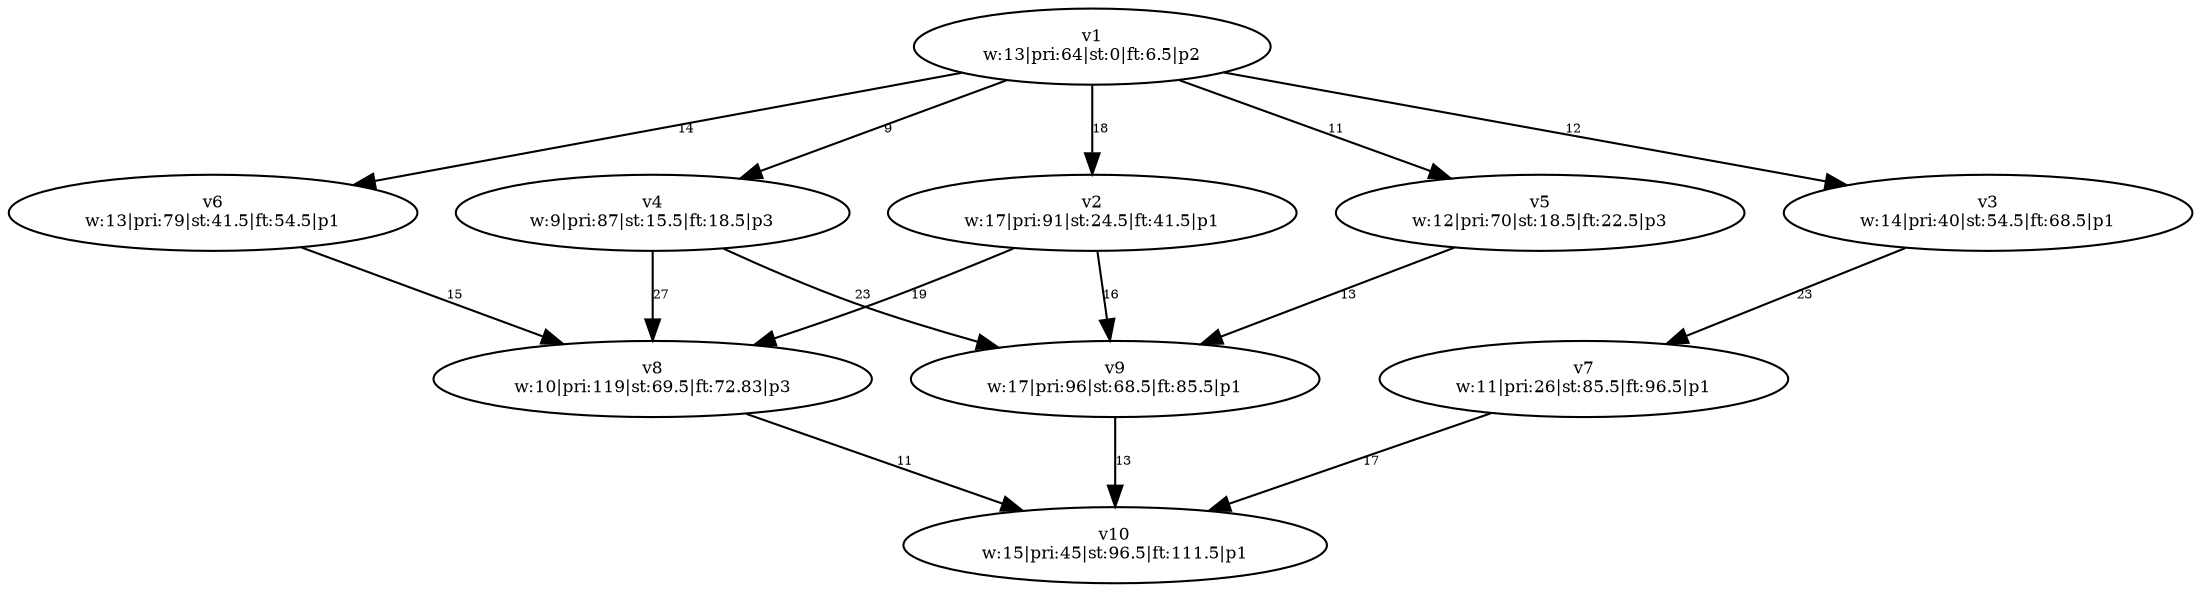 digraph {
	v1 [label="v1
w:13|pri:64|st:0|ft:6.5|p2" fontsize=8.0]
	v2 [label="v2
w:17|pri:91|st:24.5|ft:41.5|p1" fontsize=8.0]
	v4 [label="v4
w:9|pri:87|st:15.5|ft:18.5|p3" fontsize=8.0]
	v6 [label="v6
w:13|pri:79|st:41.5|ft:54.5|p1" fontsize=8.0]
	v5 [label="v5
w:12|pri:70|st:18.5|ft:22.5|p3" fontsize=8.0]
	v3 [label="v3
w:14|pri:40|st:54.5|ft:68.5|p1" fontsize=8.0]
	v8 [label="v8
w:10|pri:119|st:69.5|ft:72.83|p3" fontsize=8.0]
	v9 [label="v9
w:17|pri:96|st:68.5|ft:85.5|p1" fontsize=8.0]
	v7 [label="v7
w:11|pri:26|st:85.5|ft:96.5|p1" fontsize=8.0]
	v10 [label="v10
w:15|pri:45|st:96.5|ft:111.5|p1" fontsize=8.0]
	v1 -> v2 [label=18 constraint=true fontsize=6.0]
	v1 -> v3 [label=12 constraint=true fontsize=6.0]
	v1 -> v4 [label=9 constraint=true fontsize=6.0]
	v1 -> v5 [label=11 constraint=true fontsize=6.0]
	v1 -> v6 [label=14 constraint=true fontsize=6.0]
	v2 -> v8 [label=19 constraint=true fontsize=6.0]
	v2 -> v9 [label=16 constraint=true fontsize=6.0]
	v3 -> v7 [label=23 constraint=true fontsize=6.0]
	v4 -> v8 [label=27 constraint=true fontsize=6.0]
	v4 -> v9 [label=23 constraint=true fontsize=6.0]
	v5 -> v9 [label=13 constraint=true fontsize=6.0]
	v6 -> v8 [label=15 constraint=true fontsize=6.0]
	v7 -> v10 [label=17 constraint=true fontsize=6.0]
	v8 -> v10 [label=11 constraint=true fontsize=6.0]
	v9 -> v10 [label=13 constraint=true fontsize=6.0]
}
